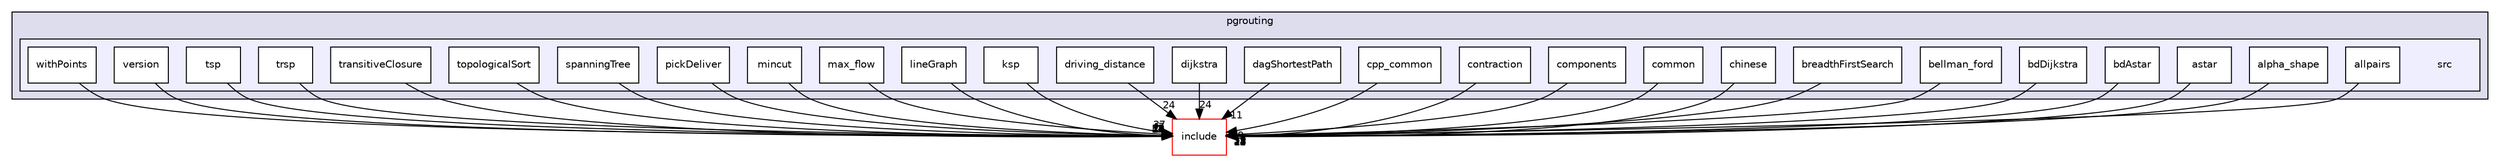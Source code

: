 digraph "src" {
  compound=true
  node [ fontsize="10", fontname="Helvetica"];
  edge [ labelfontsize="10", labelfontname="Helvetica"];
  subgraph clusterdir_5820f995afd646bbf14f4bdd8a218c79 {
    graph [ bgcolor="#ddddee", pencolor="black", label="pgrouting" fontname="Helvetica", fontsize="10", URL="dir_5820f995afd646bbf14f4bdd8a218c79.html"]
  subgraph clusterdir_0c835b2c0263a359a63ff950e7b4b437 {
    graph [ bgcolor="#eeeeff", pencolor="black", label="" URL="dir_0c835b2c0263a359a63ff950e7b4b437.html"];
    dir_0c835b2c0263a359a63ff950e7b4b437 [shape=plaintext label="src"];
    dir_6bc78fee1359d924dd0556933f6f1edf [shape=box label="allpairs" color="black" fillcolor="white" style="filled" URL="dir_6bc78fee1359d924dd0556933f6f1edf.html"];
    dir_f11525997b9e603f86b3622aaad88b5e [shape=box label="alpha_shape" color="black" fillcolor="white" style="filled" URL="dir_f11525997b9e603f86b3622aaad88b5e.html"];
    dir_97f6cfa0b2ef271de534c136db78810a [shape=box label="astar" color="black" fillcolor="white" style="filled" URL="dir_97f6cfa0b2ef271de534c136db78810a.html"];
    dir_e77fdbe849b5b56a91a91f8d547104e5 [shape=box label="bdAstar" color="black" fillcolor="white" style="filled" URL="dir_e77fdbe849b5b56a91a91f8d547104e5.html"];
    dir_017e1c3d22979e40bedb795ad96143c1 [shape=box label="bdDijkstra" color="black" fillcolor="white" style="filled" URL="dir_017e1c3d22979e40bedb795ad96143c1.html"];
    dir_004f1a73065f6080f291cafb6d7c4718 [shape=box label="bellman_ford" color="black" fillcolor="white" style="filled" URL="dir_004f1a73065f6080f291cafb6d7c4718.html"];
    dir_382f5479db134214601e10da1e453386 [shape=box label="breadthFirstSearch" color="black" fillcolor="white" style="filled" URL="dir_382f5479db134214601e10da1e453386.html"];
    dir_7d569581a72b3e888fc161776bd2cfd6 [shape=box label="chinese" color="black" fillcolor="white" style="filled" URL="dir_7d569581a72b3e888fc161776bd2cfd6.html"];
    dir_145bcd27a3a9366f592cd98a326f4d99 [shape=box label="common" color="black" fillcolor="white" style="filled" URL="dir_145bcd27a3a9366f592cd98a326f4d99.html"];
    dir_fbaf5de0b7266e376ee40d6bfd2be51e [shape=box label="components" color="black" fillcolor="white" style="filled" URL="dir_fbaf5de0b7266e376ee40d6bfd2be51e.html"];
    dir_1219af06d5d202f0d49ea382ee24e5cf [shape=box label="contraction" color="black" fillcolor="white" style="filled" URL="dir_1219af06d5d202f0d49ea382ee24e5cf.html"];
    dir_7e4fa1c46e1140852895e5405c35b356 [shape=box label="cpp_common" color="black" fillcolor="white" style="filled" URL="dir_7e4fa1c46e1140852895e5405c35b356.html"];
    dir_3c3e45c8e52569e321f8db0c4b7540c6 [shape=box label="dagShortestPath" color="black" fillcolor="white" style="filled" URL="dir_3c3e45c8e52569e321f8db0c4b7540c6.html"];
    dir_50a174f52f68d0f351c21910e661d53c [shape=box label="dijkstra" color="black" fillcolor="white" style="filled" URL="dir_50a174f52f68d0f351c21910e661d53c.html"];
    dir_2501241c335222899b6d5f524e725f4c [shape=box label="driving_distance" color="black" fillcolor="white" style="filled" URL="dir_2501241c335222899b6d5f524e725f4c.html"];
    dir_c87693d66ef95a4c0278147b23be4acd [shape=box label="ksp" color="black" fillcolor="white" style="filled" URL="dir_c87693d66ef95a4c0278147b23be4acd.html"];
    dir_1fae8cbd1bd99cc6c28a96dd3c694125 [shape=box label="lineGraph" color="black" fillcolor="white" style="filled" URL="dir_1fae8cbd1bd99cc6c28a96dd3c694125.html"];
    dir_878d2d8b34e5b5f7b91b69ec39d1be6f [shape=box label="max_flow" color="black" fillcolor="white" style="filled" URL="dir_878d2d8b34e5b5f7b91b69ec39d1be6f.html"];
    dir_4a90d7127c40b71c102c23969b4b713b [shape=box label="mincut" color="black" fillcolor="white" style="filled" URL="dir_4a90d7127c40b71c102c23969b4b713b.html"];
    dir_ee806c70a7d63c763ec18d984c0eb997 [shape=box label="pickDeliver" color="black" fillcolor="white" style="filled" URL="dir_ee806c70a7d63c763ec18d984c0eb997.html"];
    dir_9c13a8f8992619c0d391943d518312d0 [shape=box label="spanningTree" color="black" fillcolor="white" style="filled" URL="dir_9c13a8f8992619c0d391943d518312d0.html"];
    dir_fe2f3a967ddc61a210a8516275afcd36 [shape=box label="topologicalSort" color="black" fillcolor="white" style="filled" URL="dir_fe2f3a967ddc61a210a8516275afcd36.html"];
    dir_c2861bd99da78576c30d64bc667a1ad1 [shape=box label="transitiveClosure" color="black" fillcolor="white" style="filled" URL="dir_c2861bd99da78576c30d64bc667a1ad1.html"];
    dir_ad2459229d202ae664b7afec57f59857 [shape=box label="trsp" color="black" fillcolor="white" style="filled" URL="dir_ad2459229d202ae664b7afec57f59857.html"];
    dir_41772629f54560ff3d4886af56f04c4d [shape=box label="tsp" color="black" fillcolor="white" style="filled" URL="dir_41772629f54560ff3d4886af56f04c4d.html"];
    dir_51e164751282dd7f0ca045981d7baa5c [shape=box label="version" color="black" fillcolor="white" style="filled" URL="dir_51e164751282dd7f0ca045981d7baa5c.html"];
    dir_7db7ada99b9d2c05e9f9b72433adee7d [shape=box label="withPoints" color="black" fillcolor="white" style="filled" URL="dir_7db7ada99b9d2c05e9f9b72433adee7d.html"];
  }
  }
  dir_d828925fd371daeaa4c854aa07a3082a [shape=box label="include" fillcolor="white" style="filled" color="red" URL="dir_d828925fd371daeaa4c854aa07a3082a.html"];
  dir_c2861bd99da78576c30d64bc667a1ad1->dir_d828925fd371daeaa4c854aa07a3082a [headlabel="14", labeldistance=1.5 headhref="dir_000043_000008.html"];
  dir_1fae8cbd1bd99cc6c28a96dd3c694125->dir_d828925fd371daeaa4c854aa07a3082a [headlabel="24", labeldistance=1.5 headhref="dir_000038_000008.html"];
  dir_878d2d8b34e5b5f7b91b69ec39d1be6f->dir_d828925fd371daeaa4c854aa07a3082a [headlabel="47", labeldistance=1.5 headhref="dir_000039_000008.html"];
  dir_50a174f52f68d0f351c21910e661d53c->dir_d828925fd371daeaa4c854aa07a3082a [headlabel="24", labeldistance=1.5 headhref="dir_000035_000008.html"];
  dir_7d569581a72b3e888fc161776bd2cfd6->dir_d828925fd371daeaa4c854aa07a3082a [headlabel="11", labeldistance=1.5 headhref="dir_000030_000008.html"];
  dir_97f6cfa0b2ef271de534c136db78810a->dir_d828925fd371daeaa4c854aa07a3082a [headlabel="12", labeldistance=1.5 headhref="dir_000015_000008.html"];
  dir_41772629f54560ff3d4886af56f04c4d->dir_d828925fd371daeaa4c854aa07a3082a [headlabel="27", labeldistance=1.5 headhref="dir_000045_000008.html"];
  dir_2501241c335222899b6d5f524e725f4c->dir_d828925fd371daeaa4c854aa07a3082a [headlabel="24", labeldistance=1.5 headhref="dir_000036_000008.html"];
  dir_3c3e45c8e52569e321f8db0c4b7540c6->dir_d828925fd371daeaa4c854aa07a3082a [headlabel="11", labeldistance=1.5 headhref="dir_000034_000008.html"];
  dir_fe2f3a967ddc61a210a8516275afcd36->dir_d828925fd371daeaa4c854aa07a3082a [headlabel="11", labeldistance=1.5 headhref="dir_000042_000008.html"];
  dir_51e164751282dd7f0ca045981d7baa5c->dir_d828925fd371daeaa4c854aa07a3082a [headlabel="2", labeldistance=1.5 headhref="dir_000006_000008.html"];
  dir_6bc78fee1359d924dd0556933f6f1edf->dir_d828925fd371daeaa4c854aa07a3082a [headlabel="18", labeldistance=1.5 headhref="dir_000032_000008.html"];
  dir_f11525997b9e603f86b3622aaad88b5e->dir_d828925fd371daeaa4c854aa07a3082a [headlabel="17", labeldistance=1.5 headhref="dir_000007_000008.html"];
  dir_ee806c70a7d63c763ec18d984c0eb997->dir_d828925fd371daeaa4c854aa07a3082a [headlabel="75", labeldistance=1.5 headhref="dir_000017_000008.html"];
  dir_e77fdbe849b5b56a91a91f8d547104e5->dir_d828925fd371daeaa4c854aa07a3082a [headlabel="13", labeldistance=1.5 headhref="dir_000020_000008.html"];
  dir_ad2459229d202ae664b7afec57f59857->dir_d828925fd371daeaa4c854aa07a3082a [headlabel="25", labeldistance=1.5 headhref="dir_000044_000008.html"];
  dir_004f1a73065f6080f291cafb6d7c4718->dir_d828925fd371daeaa4c854aa07a3082a [headlabel="35", labeldistance=1.5 headhref="dir_000024_000008.html"];
  dir_7e4fa1c46e1140852895e5405c35b356->dir_d828925fd371daeaa4c854aa07a3082a [headlabel="9", labeldistance=1.5 headhref="dir_000028_000008.html"];
  dir_7db7ada99b9d2c05e9f9b72433adee7d->dir_d828925fd371daeaa4c854aa07a3082a [headlabel="18", labeldistance=1.5 headhref="dir_000046_000008.html"];
  dir_4a90d7127c40b71c102c23969b4b713b->dir_d828925fd371daeaa4c854aa07a3082a [headlabel="10", labeldistance=1.5 headhref="dir_000040_000008.html"];
  dir_382f5479db134214601e10da1e453386->dir_d828925fd371daeaa4c854aa07a3082a [headlabel="22", labeldistance=1.5 headhref="dir_000026_000008.html"];
  dir_017e1c3d22979e40bedb795ad96143c1->dir_d828925fd371daeaa4c854aa07a3082a [headlabel="12", labeldistance=1.5 headhref="dir_000022_000008.html"];
  dir_1219af06d5d202f0d49ea382ee24e5cf->dir_d828925fd371daeaa4c854aa07a3082a [headlabel="14", labeldistance=1.5 headhref="dir_000033_000008.html"];
  dir_fbaf5de0b7266e376ee40d6bfd2be51e->dir_d828925fd371daeaa4c854aa07a3082a [headlabel="59", labeldistance=1.5 headhref="dir_000013_000008.html"];
  dir_c87693d66ef95a4c0278147b23be4acd->dir_d828925fd371daeaa4c854aa07a3082a [headlabel="37", labeldistance=1.5 headhref="dir_000037_000008.html"];
  dir_9c13a8f8992619c0d391943d518312d0->dir_d828925fd371daeaa4c854aa07a3082a [headlabel="42", labeldistance=1.5 headhref="dir_000041_000008.html"];
  dir_145bcd27a3a9366f592cd98a326f4d99->dir_d828925fd371daeaa4c854aa07a3082a [headlabel="78", labeldistance=1.5 headhref="dir_000011_000008.html"];
}
